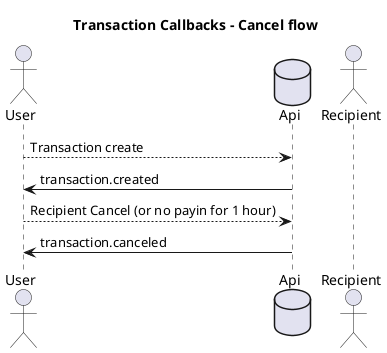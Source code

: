 @startuml

title Transaction Callbacks - Cancel flow

actor User
database Api
actor Recipient

User --> Api : Transaction create
Api -> User : transaction.created 

User --> Api : Recipient Cancel (or no payin for 1 hour)
Api -> User : transaction.canceled

@enduml
